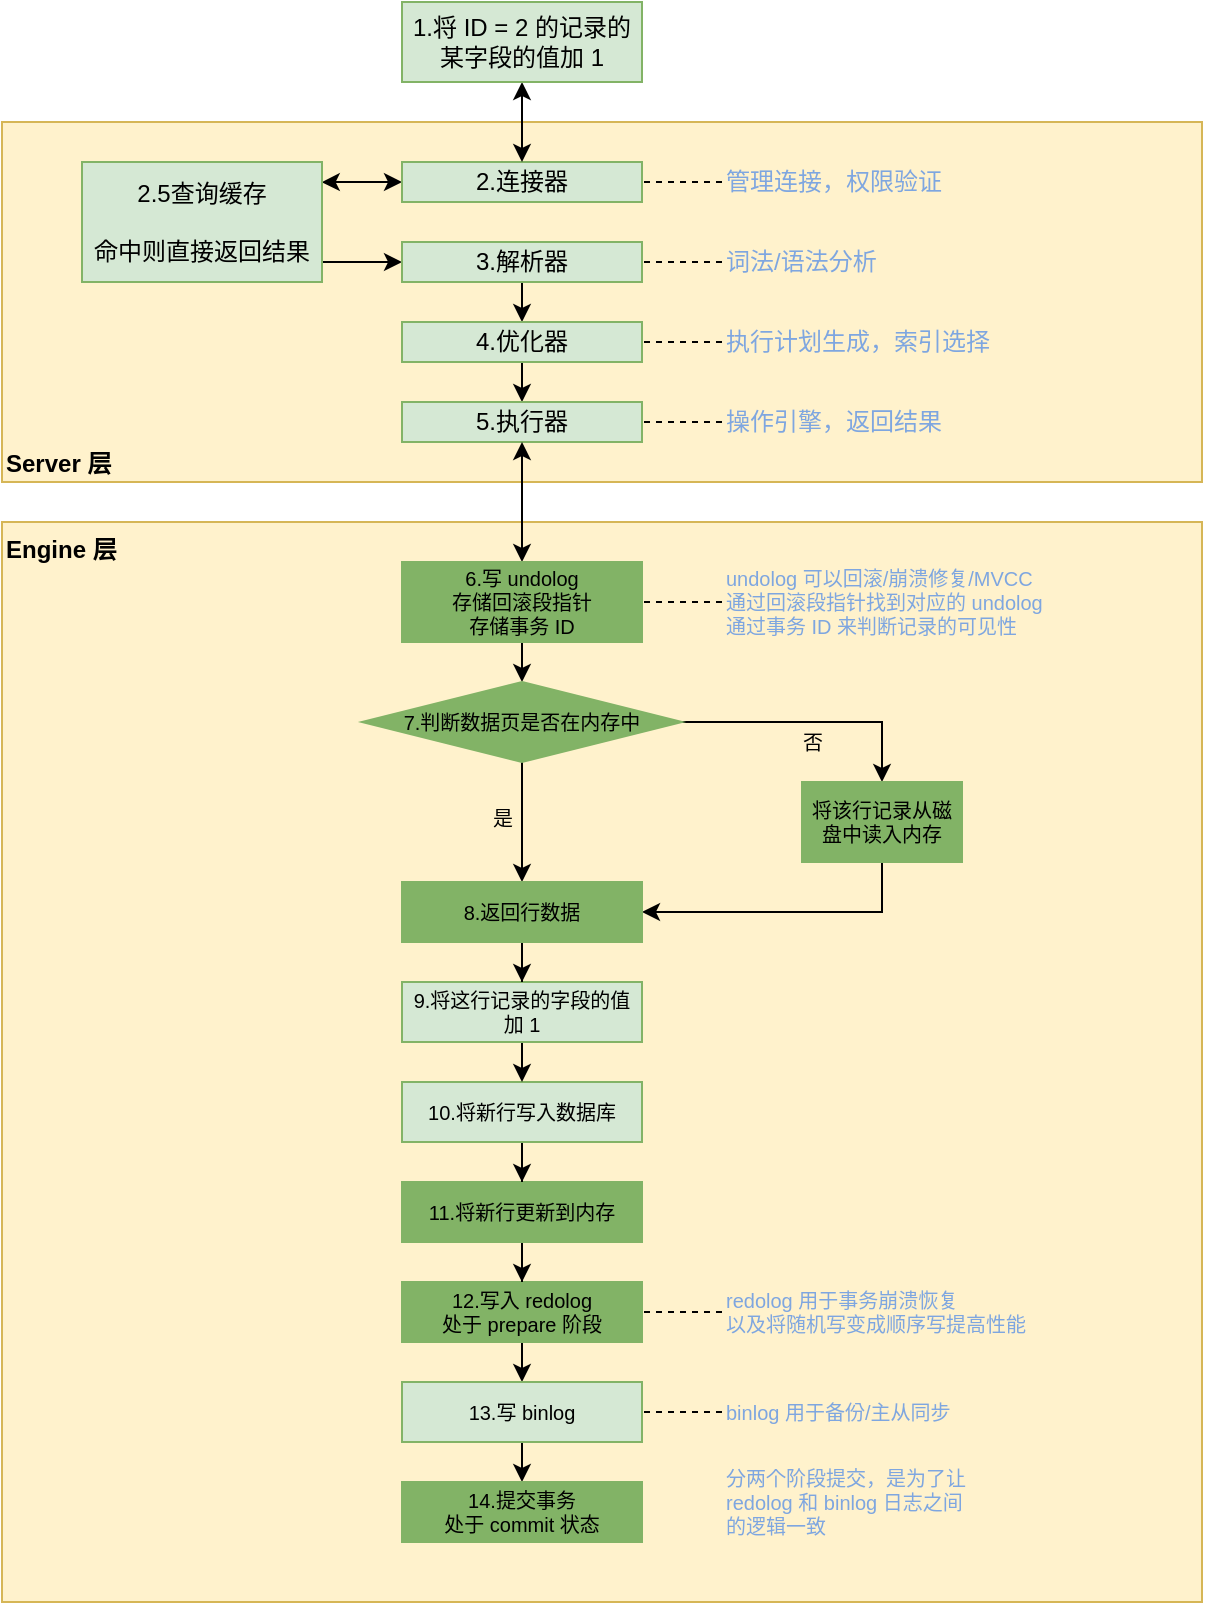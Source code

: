<mxfile version="20.5.1" type="github">
  <diagram id="DV70YoczdcXAqXvuC5N2" name="Page-1">
    <mxGraphModel dx="650" dy="796" grid="1" gridSize="10" guides="1" tooltips="1" connect="1" arrows="1" fold="1" page="1" pageScale="1" pageWidth="1169" pageHeight="1654" math="0" shadow="0">
      <root>
        <mxCell id="0" />
        <mxCell id="1" parent="0" />
        <mxCell id="MCes9jQ9LnqtvtJbUF1T-10" value="Server 层" style="rounded=0;whiteSpace=wrap;html=1;fillColor=#fff2cc;strokeColor=#d6b656;align=left;verticalAlign=bottom;fontStyle=1" parent="1" vertex="1">
          <mxGeometry x="200" y="340" width="600" height="180" as="geometry" />
        </mxCell>
        <mxCell id="MCes9jQ9LnqtvtJbUF1T-8" style="edgeStyle=orthogonalEdgeStyle;rounded=0;orthogonalLoop=1;jettySize=auto;html=1;exitX=0;exitY=0.5;exitDx=0;exitDy=0;entryX=0.999;entryY=0.168;entryDx=0;entryDy=0;entryPerimeter=0;startArrow=classic;startFill=1;endArrow=classic;endFill=1;" parent="1" source="MCes9jQ9LnqtvtJbUF1T-1" target="MCes9jQ9LnqtvtJbUF1T-6" edge="1">
          <mxGeometry relative="1" as="geometry" />
        </mxCell>
        <mxCell id="MCes9jQ9LnqtvtJbUF1T-1" value="2.连接器" style="rounded=0;whiteSpace=wrap;html=1;fillColor=#d5e8d4;strokeColor=#82b366;" parent="1" vertex="1">
          <mxGeometry x="400" y="360" width="120" height="20" as="geometry" />
        </mxCell>
        <mxCell id="MCes9jQ9LnqtvtJbUF1T-7" style="edgeStyle=orthogonalEdgeStyle;rounded=0;orthogonalLoop=1;jettySize=auto;html=1;exitX=0;exitY=0.5;exitDx=0;exitDy=0;entryX=0.994;entryY=0.834;entryDx=0;entryDy=0;entryPerimeter=0;startArrow=classic;startFill=1;endArrow=none;endFill=0;" parent="1" source="MCes9jQ9LnqtvtJbUF1T-2" target="MCes9jQ9LnqtvtJbUF1T-6" edge="1">
          <mxGeometry relative="1" as="geometry" />
        </mxCell>
        <mxCell id="MCes9jQ9LnqtvtJbUF1T-12" style="edgeStyle=orthogonalEdgeStyle;rounded=0;orthogonalLoop=1;jettySize=auto;html=1;exitX=0.5;exitY=1;exitDx=0;exitDy=0;entryX=0.5;entryY=0;entryDx=0;entryDy=0;fontColor=#CBCDF8;startArrow=none;startFill=0;endArrow=classic;endFill=1;" parent="1" source="MCes9jQ9LnqtvtJbUF1T-2" target="MCes9jQ9LnqtvtJbUF1T-3" edge="1">
          <mxGeometry relative="1" as="geometry" />
        </mxCell>
        <mxCell id="MCes9jQ9LnqtvtJbUF1T-2" value="3.解析器" style="rounded=0;whiteSpace=wrap;html=1;fillColor=#d5e8d4;strokeColor=#82b366;" parent="1" vertex="1">
          <mxGeometry x="400" y="400" width="120" height="20" as="geometry" />
        </mxCell>
        <mxCell id="MCes9jQ9LnqtvtJbUF1T-13" style="edgeStyle=orthogonalEdgeStyle;rounded=0;orthogonalLoop=1;jettySize=auto;html=1;exitX=0.5;exitY=1;exitDx=0;exitDy=0;entryX=0.5;entryY=0;entryDx=0;entryDy=0;fontColor=#CBCDF8;startArrow=none;startFill=0;endArrow=classic;endFill=1;" parent="1" source="MCes9jQ9LnqtvtJbUF1T-3" target="MCes9jQ9LnqtvtJbUF1T-4" edge="1">
          <mxGeometry relative="1" as="geometry" />
        </mxCell>
        <mxCell id="MCes9jQ9LnqtvtJbUF1T-3" value="4.优化器" style="rounded=0;whiteSpace=wrap;html=1;fillColor=#d5e8d4;strokeColor=#82b366;" parent="1" vertex="1">
          <mxGeometry x="400" y="440" width="120" height="20" as="geometry" />
        </mxCell>
        <mxCell id="MCes9jQ9LnqtvtJbUF1T-4" value="5.执行器" style="rounded=0;whiteSpace=wrap;html=1;fillColor=#d5e8d4;strokeColor=#82b366;" parent="1" vertex="1">
          <mxGeometry x="400" y="480" width="120" height="20" as="geometry" />
        </mxCell>
        <mxCell id="MCes9jQ9LnqtvtJbUF1T-6" value="&lt;div&gt;2.5查询缓存&lt;/div&gt;&lt;div&gt;&lt;br&gt;&lt;/div&gt;&lt;div&gt;命中则直接返回结果&lt;br&gt;&lt;/div&gt;" style="rounded=0;whiteSpace=wrap;html=1;fillColor=#d5e8d4;strokeColor=#82b366;" parent="1" vertex="1">
          <mxGeometry x="240" y="360" width="120" height="60" as="geometry" />
        </mxCell>
        <mxCell id="MCes9jQ9LnqtvtJbUF1T-14" style="edgeStyle=orthogonalEdgeStyle;rounded=0;orthogonalLoop=1;jettySize=auto;html=1;exitX=0.5;exitY=1;exitDx=0;exitDy=0;entryX=0.5;entryY=0;entryDx=0;entryDy=0;fontColor=#CBCDF8;startArrow=classic;startFill=1;endArrow=classic;endFill=1;" parent="1" source="MCes9jQ9LnqtvtJbUF1T-9" target="MCes9jQ9LnqtvtJbUF1T-1" edge="1">
          <mxGeometry relative="1" as="geometry" />
        </mxCell>
        <mxCell id="MCes9jQ9LnqtvtJbUF1T-9" value="1.将 ID = 2 的记录的某字段的值加 1" style="rounded=0;whiteSpace=wrap;html=1;fillColor=#d5e8d4;strokeColor=#82b366;" parent="1" vertex="1">
          <mxGeometry x="400" y="280" width="120" height="40" as="geometry" />
        </mxCell>
        <mxCell id="MCes9jQ9LnqtvtJbUF1T-19" style="edgeStyle=orthogonalEdgeStyle;rounded=0;orthogonalLoop=1;jettySize=auto;html=1;exitX=0;exitY=0.5;exitDx=0;exitDy=0;entryX=1;entryY=0.5;entryDx=0;entryDy=0;fontColor=#7EA6E0;startArrow=none;startFill=0;endArrow=none;endFill=0;dashed=1;" parent="1" source="MCes9jQ9LnqtvtJbUF1T-15" target="MCes9jQ9LnqtvtJbUF1T-1" edge="1">
          <mxGeometry relative="1" as="geometry" />
        </mxCell>
        <mxCell id="MCes9jQ9LnqtvtJbUF1T-15" value="管理连接，权限验证" style="text;html=1;strokeColor=none;fillColor=none;align=left;verticalAlign=middle;whiteSpace=wrap;rounded=0;fontColor=#7EA6E0;" parent="1" vertex="1">
          <mxGeometry x="560" y="360" width="120" height="20" as="geometry" />
        </mxCell>
        <mxCell id="MCes9jQ9LnqtvtJbUF1T-20" style="edgeStyle=orthogonalEdgeStyle;rounded=0;orthogonalLoop=1;jettySize=auto;html=1;exitX=0;exitY=0.5;exitDx=0;exitDy=0;entryX=1;entryY=0.5;entryDx=0;entryDy=0;dashed=1;fontColor=#7EA6E0;startArrow=none;startFill=0;endArrow=none;endFill=0;" parent="1" source="MCes9jQ9LnqtvtJbUF1T-16" target="MCes9jQ9LnqtvtJbUF1T-2" edge="1">
          <mxGeometry relative="1" as="geometry" />
        </mxCell>
        <mxCell id="MCes9jQ9LnqtvtJbUF1T-16" value="词法/语法分析" style="text;html=1;strokeColor=none;fillColor=none;align=left;verticalAlign=middle;whiteSpace=wrap;rounded=0;fontColor=#7EA6E0;" parent="1" vertex="1">
          <mxGeometry x="560" y="400" width="120" height="20" as="geometry" />
        </mxCell>
        <mxCell id="MCes9jQ9LnqtvtJbUF1T-21" style="edgeStyle=orthogonalEdgeStyle;rounded=0;orthogonalLoop=1;jettySize=auto;html=1;exitX=0;exitY=0.5;exitDx=0;exitDy=0;entryX=1;entryY=0.5;entryDx=0;entryDy=0;dashed=1;fontColor=#7EA6E0;startArrow=none;startFill=0;endArrow=none;endFill=0;" parent="1" source="MCes9jQ9LnqtvtJbUF1T-17" target="MCes9jQ9LnqtvtJbUF1T-3" edge="1">
          <mxGeometry relative="1" as="geometry" />
        </mxCell>
        <mxCell id="MCes9jQ9LnqtvtJbUF1T-17" value="执行计划生成，索引选择" style="text;html=1;strokeColor=none;fillColor=none;align=left;verticalAlign=middle;whiteSpace=wrap;rounded=0;fontColor=#7EA6E0;" parent="1" vertex="1">
          <mxGeometry x="560" y="440" width="150" height="20" as="geometry" />
        </mxCell>
        <mxCell id="MCes9jQ9LnqtvtJbUF1T-22" style="edgeStyle=orthogonalEdgeStyle;rounded=0;orthogonalLoop=1;jettySize=auto;html=1;exitX=0;exitY=0.5;exitDx=0;exitDy=0;entryX=1;entryY=0.5;entryDx=0;entryDy=0;dashed=1;fontColor=#7EA6E0;startArrow=none;startFill=0;endArrow=none;endFill=0;" parent="1" source="MCes9jQ9LnqtvtJbUF1T-18" target="MCes9jQ9LnqtvtJbUF1T-4" edge="1">
          <mxGeometry relative="1" as="geometry" />
        </mxCell>
        <mxCell id="MCes9jQ9LnqtvtJbUF1T-18" value="操作引擎，返回结果" style="text;html=1;strokeColor=none;fillColor=none;align=left;verticalAlign=middle;whiteSpace=wrap;rounded=0;fontColor=#7EA6E0;" parent="1" vertex="1">
          <mxGeometry x="560" y="480" width="150" height="20" as="geometry" />
        </mxCell>
        <mxCell id="1q8aMht3Iory4np2DS2w-1" value="Engine 层" style="rounded=0;whiteSpace=wrap;html=1;fillColor=#fff2cc;strokeColor=#d6b656;align=left;verticalAlign=top;fontStyle=1" parent="1" vertex="1">
          <mxGeometry x="200" y="540" width="600" height="540" as="geometry" />
        </mxCell>
        <mxCell id="1q8aMht3Iory4np2DS2w-4" style="edgeStyle=orthogonalEdgeStyle;rounded=0;orthogonalLoop=1;jettySize=auto;html=1;exitX=0.5;exitY=1;exitDx=0;exitDy=0;entryX=0.5;entryY=0;entryDx=0;entryDy=0;startArrow=classic;startFill=1;" parent="1" source="MCes9jQ9LnqtvtJbUF1T-4" target="1q8aMht3Iory4np2DS2w-2" edge="1">
          <mxGeometry relative="1" as="geometry" />
        </mxCell>
        <mxCell id="1q8aMht3Iory4np2DS2w-8" style="edgeStyle=orthogonalEdgeStyle;rounded=0;orthogonalLoop=1;jettySize=auto;html=1;exitX=0.5;exitY=1;exitDx=0;exitDy=0;entryX=0.5;entryY=0;entryDx=0;entryDy=0;endArrow=classic;endFill=1;" parent="1" source="1q8aMht3Iory4np2DS2w-2" target="1q8aMht3Iory4np2DS2w-7" edge="1">
          <mxGeometry relative="1" as="geometry" />
        </mxCell>
        <mxCell id="1q8aMht3Iory4np2DS2w-2" value="&lt;div style=&quot;font-size: 10px;&quot;&gt;6.写 undolog&lt;br&gt;&lt;/div&gt;&lt;div style=&quot;font-size: 10px;&quot;&gt;存储回滚段指针&lt;/div&gt;&lt;div style=&quot;font-size: 10px;&quot;&gt;存储事务 ID&lt;br style=&quot;font-size: 10px;&quot;&gt;&lt;/div&gt;" style="rounded=0;whiteSpace=wrap;html=1;fillColor=#82B366;strokeColor=#82b366;fontSize=10;" parent="1" vertex="1">
          <mxGeometry x="400" y="560" width="120" height="40" as="geometry" />
        </mxCell>
        <mxCell id="1q8aMht3Iory4np2DS2w-6" style="edgeStyle=orthogonalEdgeStyle;rounded=0;orthogonalLoop=1;jettySize=auto;html=1;entryX=1;entryY=0.5;entryDx=0;entryDy=0;endArrow=none;endFill=0;dashed=1;" parent="1" source="1q8aMht3Iory4np2DS2w-5" target="1q8aMht3Iory4np2DS2w-2" edge="1">
          <mxGeometry relative="1" as="geometry" />
        </mxCell>
        <mxCell id="1q8aMht3Iory4np2DS2w-5" value="&lt;div style=&quot;font-size: 10px;&quot;&gt;undolog 可以回滚/崩溃修复/MVCC&lt;/div&gt;&lt;div style=&quot;font-size: 10px;&quot;&gt;通过回滚段指针找到对应的 undolog&lt;br&gt;&lt;/div&gt;&lt;div style=&quot;font-size: 10px;&quot;&gt;通过事务 ID 来判断记录的可见性&lt;/div&gt;" style="text;html=1;strokeColor=none;fillColor=none;align=left;verticalAlign=middle;whiteSpace=wrap;rounded=0;fontColor=#7EA6E0;fontSize=10;" parent="1" vertex="1">
          <mxGeometry x="560" y="560" width="210" height="40" as="geometry" />
        </mxCell>
        <mxCell id="hMCffs2HG-8e7PShsNuX-7" style="edgeStyle=orthogonalEdgeStyle;rounded=0;orthogonalLoop=1;jettySize=auto;html=1;fontSize=10;" edge="1" parent="1" source="1q8aMht3Iory4np2DS2w-7" target="hMCffs2HG-8e7PShsNuX-11">
          <mxGeometry relative="1" as="geometry" />
        </mxCell>
        <mxCell id="hMCffs2HG-8e7PShsNuX-9" value="是" style="edgeLabel;html=1;align=center;verticalAlign=middle;resizable=0;points=[];fontSize=10;labelBackgroundColor=none;" vertex="1" connectable="0" parent="hMCffs2HG-8e7PShsNuX-7">
          <mxGeometry x="-0.08" y="1" relative="1" as="geometry">
            <mxPoint x="-11" as="offset" />
          </mxGeometry>
        </mxCell>
        <mxCell id="hMCffs2HG-8e7PShsNuX-10" value="&lt;div&gt;否&lt;/div&gt;" style="edgeStyle=orthogonalEdgeStyle;rounded=0;orthogonalLoop=1;jettySize=auto;html=1;entryX=0.5;entryY=0;entryDx=0;entryDy=0;fontSize=10;labelBackgroundColor=none;" edge="1" parent="1" source="1q8aMht3Iory4np2DS2w-7" target="1q8aMht3Iory4np2DS2w-26">
          <mxGeometry x="-0.0" y="-10" relative="1" as="geometry">
            <mxPoint as="offset" />
          </mxGeometry>
        </mxCell>
        <mxCell id="1q8aMht3Iory4np2DS2w-7" value="&lt;div style=&quot;font-size: 10px;&quot;&gt;7.判断数据页是否在内存中&lt;/div&gt;" style="rhombus;whiteSpace=wrap;html=1;fillColor=#82B366;strokeColor=#82b366;fontSize=10;" parent="1" vertex="1">
          <mxGeometry x="380" y="620" width="160" height="40" as="geometry" />
        </mxCell>
        <mxCell id="hMCffs2HG-8e7PShsNuX-8" style="edgeStyle=orthogonalEdgeStyle;rounded=0;orthogonalLoop=1;jettySize=auto;html=1;entryX=1;entryY=0.5;entryDx=0;entryDy=0;fontSize=10;exitX=0.5;exitY=1;exitDx=0;exitDy=0;" edge="1" parent="1" source="1q8aMht3Iory4np2DS2w-26" target="hMCffs2HG-8e7PShsNuX-11">
          <mxGeometry relative="1" as="geometry">
            <mxPoint x="640" y="710" as="sourcePoint" />
          </mxGeometry>
        </mxCell>
        <mxCell id="1q8aMht3Iory4np2DS2w-26" value="将该行记录从磁盘中读入内存" style="rounded=0;whiteSpace=wrap;html=1;labelBackgroundColor=none;fillColor=#82B366;strokeColor=#82b366;verticalAlign=middle;fontSize=10;" parent="1" vertex="1">
          <mxGeometry x="600" y="670" width="80" height="40" as="geometry" />
        </mxCell>
        <mxCell id="1q8aMht3Iory4np2DS2w-38" style="edgeStyle=orthogonalEdgeStyle;rounded=0;orthogonalLoop=1;jettySize=auto;html=1;exitX=0;exitY=0.5;exitDx=0;exitDy=0;entryX=1;entryY=0.5;entryDx=0;entryDy=0;labelBackgroundColor=none;fontSize=10;startArrow=none;startFill=0;endArrow=none;endFill=0;dashed=1;" parent="1" source="1q8aMht3Iory4np2DS2w-37" target="1q8aMht3Iory4np2DS2w-43" edge="1">
          <mxGeometry relative="1" as="geometry">
            <mxPoint x="520" y="860" as="targetPoint" />
          </mxGeometry>
        </mxCell>
        <mxCell id="1q8aMht3Iory4np2DS2w-37" value="redolog 用于事务崩溃恢复&lt;div style=&quot;font-size: 10px&quot;&gt;以及将随机写变成顺序写提高性能&lt;br style=&quot;font-size: 10px&quot;&gt;&lt;/div&gt;" style="text;html=1;strokeColor=none;fillColor=none;align=left;verticalAlign=middle;whiteSpace=wrap;rounded=0;fontColor=#7EA6E0;fontSize=10;" parent="1" vertex="1">
          <mxGeometry x="560" y="917.5" width="160" height="35" as="geometry" />
        </mxCell>
        <mxCell id="1q8aMht3Iory4np2DS2w-41" style="edgeStyle=orthogonalEdgeStyle;rounded=0;orthogonalLoop=1;jettySize=auto;html=1;exitX=0;exitY=0.5;exitDx=0;exitDy=0;entryX=1;entryY=0.5;entryDx=0;entryDy=0;dashed=1;labelBackgroundColor=none;fontSize=10;startArrow=none;startFill=0;endArrow=none;endFill=0;" parent="1" source="1q8aMht3Iory4np2DS2w-40" target="1q8aMht3Iory4np2DS2w-45" edge="1">
          <mxGeometry relative="1" as="geometry" />
        </mxCell>
        <mxCell id="1q8aMht3Iory4np2DS2w-40" value="binlog 用于备份/主从同步" style="text;html=1;strokeColor=none;fillColor=none;align=left;verticalAlign=middle;whiteSpace=wrap;rounded=0;fontColor=#7EA6E0;fontSize=10;" parent="1" vertex="1">
          <mxGeometry x="560" y="975" width="150" height="20" as="geometry" />
        </mxCell>
        <mxCell id="1q8aMht3Iory4np2DS2w-47" style="edgeStyle=orthogonalEdgeStyle;rounded=0;orthogonalLoop=1;jettySize=auto;html=1;exitX=0.5;exitY=1;exitDx=0;exitDy=0;entryX=0.5;entryY=0;entryDx=0;entryDy=0;labelBackgroundColor=none;fontSize=10;startArrow=none;startFill=0;endArrow=classic;endFill=1;" parent="1" source="1q8aMht3Iory4np2DS2w-43" target="1q8aMht3Iory4np2DS2w-45" edge="1">
          <mxGeometry relative="1" as="geometry" />
        </mxCell>
        <mxCell id="1q8aMht3Iory4np2DS2w-43" value="&lt;div style=&quot;font-size: 10px;&quot;&gt;12.写入 redolog&lt;br style=&quot;font-size: 10px;&quot;&gt;&lt;/div&gt;处于 prepare 阶段" style="rounded=0;whiteSpace=wrap;html=1;fillColor=#82B366;strokeColor=#82b366;fontSize=10;" parent="1" vertex="1">
          <mxGeometry x="400" y="920" width="120" height="30" as="geometry" />
        </mxCell>
        <mxCell id="1q8aMht3Iory4np2DS2w-48" style="edgeStyle=orthogonalEdgeStyle;rounded=0;orthogonalLoop=1;jettySize=auto;html=1;exitX=0.5;exitY=1;exitDx=0;exitDy=0;entryX=0.5;entryY=0;entryDx=0;entryDy=0;labelBackgroundColor=none;fontSize=10;startArrow=none;startFill=0;endArrow=classic;endFill=1;" parent="1" source="1q8aMht3Iory4np2DS2w-45" target="1q8aMht3Iory4np2DS2w-46" edge="1">
          <mxGeometry relative="1" as="geometry" />
        </mxCell>
        <mxCell id="1q8aMht3Iory4np2DS2w-45" value="&lt;div style=&quot;font-size: 10px;&quot;&gt;13.写 binlog&lt;/div&gt;" style="rounded=0;whiteSpace=wrap;html=1;fillColor=#d5e8d4;strokeColor=#82b366;fontSize=10;" parent="1" vertex="1">
          <mxGeometry x="400" y="970" width="120" height="30" as="geometry" />
        </mxCell>
        <mxCell id="1q8aMht3Iory4np2DS2w-46" value="&lt;div style=&quot;font-size: 10px;&quot;&gt;14.提交事务&lt;/div&gt;&lt;div style=&quot;font-size: 10px;&quot;&gt;处于 commit 状态&lt;br style=&quot;font-size: 10px;&quot;&gt;&lt;/div&gt;" style="rounded=0;whiteSpace=wrap;html=1;fillColor=#82B366;strokeColor=#82b366;fontSize=10;" parent="1" vertex="1">
          <mxGeometry x="400" y="1020" width="120" height="30" as="geometry" />
        </mxCell>
        <mxCell id="1q8aMht3Iory4np2DS2w-49" value="分两个阶段提交，是为了让 redolog 和 binlog 日志之间的逻辑一致" style="text;html=1;strokeColor=none;fillColor=none;align=left;verticalAlign=middle;whiteSpace=wrap;rounded=0;fontColor=#7EA6E0;fontSize=10;" parent="1" vertex="1">
          <mxGeometry x="560" y="1010" width="130" height="40" as="geometry" />
        </mxCell>
        <mxCell id="hMCffs2HG-8e7PShsNuX-2" style="edgeStyle=orthogonalEdgeStyle;rounded=0;orthogonalLoop=1;jettySize=auto;html=1;entryX=0.5;entryY=0;entryDx=0;entryDy=0;fontSize=10;" edge="1" parent="1" source="hMCffs2HG-8e7PShsNuX-1" target="1q8aMht3Iory4np2DS2w-43">
          <mxGeometry relative="1" as="geometry" />
        </mxCell>
        <mxCell id="hMCffs2HG-8e7PShsNuX-1" value="&lt;div style=&quot;font-size: 10px;&quot;&gt;11.将新行更新到内存&lt;/div&gt;" style="rounded=0;whiteSpace=wrap;html=1;fillColor=#82B366;strokeColor=#82b366;fontSize=10;" vertex="1" parent="1">
          <mxGeometry x="400" y="870" width="120" height="30" as="geometry" />
        </mxCell>
        <mxCell id="hMCffs2HG-8e7PShsNuX-4" style="edgeStyle=orthogonalEdgeStyle;rounded=0;orthogonalLoop=1;jettySize=auto;html=1;entryX=0.5;entryY=0;entryDx=0;entryDy=0;fontSize=10;" edge="1" parent="1" source="hMCffs2HG-8e7PShsNuX-3" target="hMCffs2HG-8e7PShsNuX-1">
          <mxGeometry relative="1" as="geometry" />
        </mxCell>
        <mxCell id="hMCffs2HG-8e7PShsNuX-3" value="&lt;div style=&quot;font-size: 10px;&quot;&gt;10.将新行写入数据库&lt;/div&gt;" style="rounded=0;whiteSpace=wrap;html=1;fillColor=#d5e8d4;strokeColor=#82b366;fontSize=10;" vertex="1" parent="1">
          <mxGeometry x="400" y="820" width="120" height="30" as="geometry" />
        </mxCell>
        <mxCell id="hMCffs2HG-8e7PShsNuX-6" style="edgeStyle=orthogonalEdgeStyle;rounded=0;orthogonalLoop=1;jettySize=auto;html=1;exitX=0.5;exitY=1;exitDx=0;exitDy=0;entryX=0.5;entryY=0;entryDx=0;entryDy=0;fontSize=10;" edge="1" parent="1" source="hMCffs2HG-8e7PShsNuX-5" target="hMCffs2HG-8e7PShsNuX-3">
          <mxGeometry relative="1" as="geometry" />
        </mxCell>
        <mxCell id="hMCffs2HG-8e7PShsNuX-5" value="&lt;div style=&quot;font-size: 10px;&quot;&gt;9.将这行记录的字段的值加 1&lt;br&gt;&lt;/div&gt;" style="rounded=0;whiteSpace=wrap;html=1;fillColor=#d5e8d4;strokeColor=#82b366;fontSize=10;" vertex="1" parent="1">
          <mxGeometry x="400" y="770" width="120" height="30" as="geometry" />
        </mxCell>
        <mxCell id="hMCffs2HG-8e7PShsNuX-12" style="edgeStyle=orthogonalEdgeStyle;rounded=0;orthogonalLoop=1;jettySize=auto;html=1;entryX=0.5;entryY=0;entryDx=0;entryDy=0;labelBackgroundColor=none;fontSize=10;" edge="1" parent="1" source="hMCffs2HG-8e7PShsNuX-11" target="hMCffs2HG-8e7PShsNuX-5">
          <mxGeometry relative="1" as="geometry" />
        </mxCell>
        <mxCell id="hMCffs2HG-8e7PShsNuX-11" value="&lt;div style=&quot;font-size: 10px;&quot;&gt;8.返回行数据&lt;br&gt;&lt;/div&gt;" style="rounded=0;whiteSpace=wrap;html=1;fillColor=#82B366;strokeColor=#82b366;fontSize=10;" vertex="1" parent="1">
          <mxGeometry x="400" y="720" width="120" height="30" as="geometry" />
        </mxCell>
      </root>
    </mxGraphModel>
  </diagram>
</mxfile>
